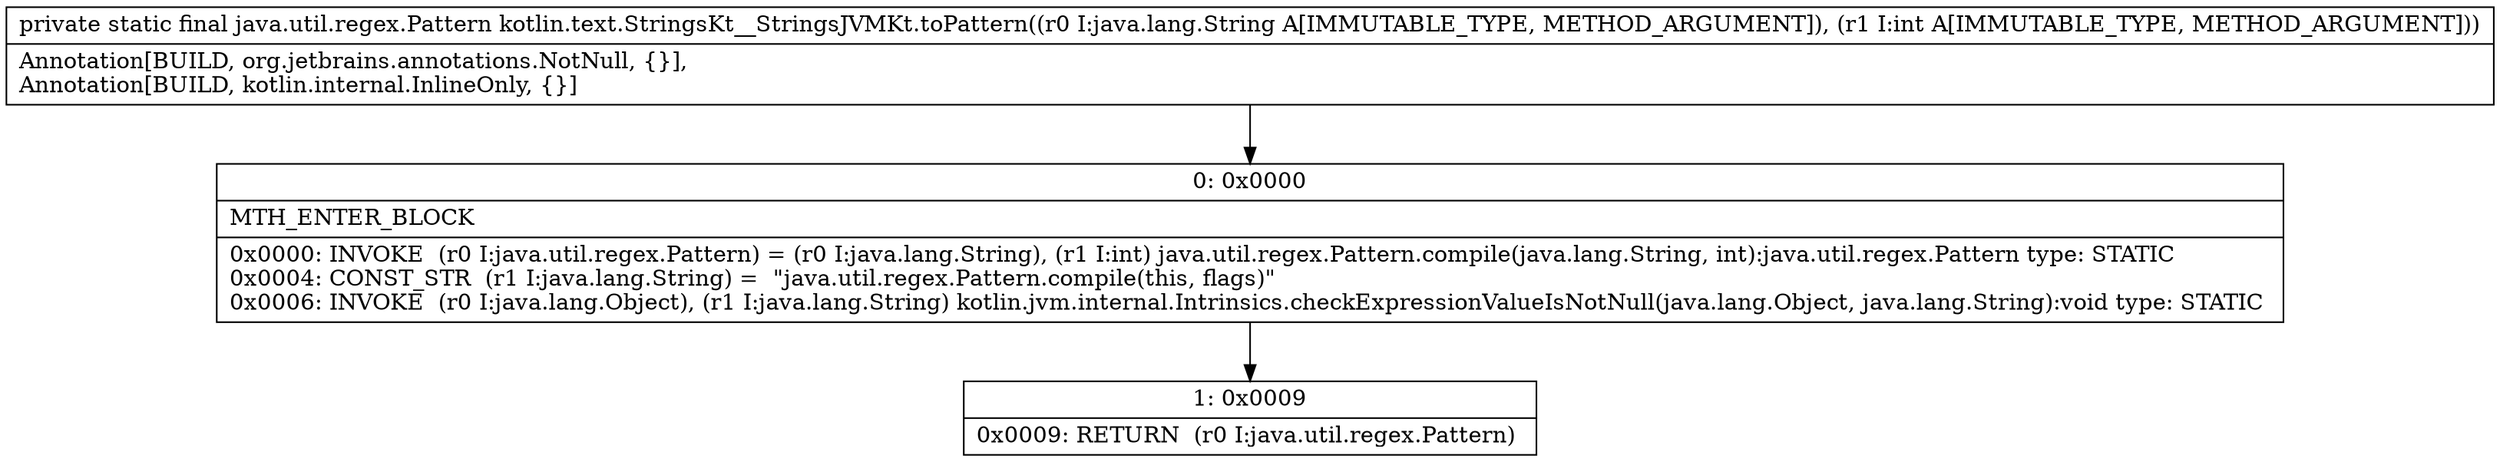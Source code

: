 digraph "CFG forkotlin.text.StringsKt__StringsJVMKt.toPattern(Ljava\/lang\/String;I)Ljava\/util\/regex\/Pattern;" {
Node_0 [shape=record,label="{0\:\ 0x0000|MTH_ENTER_BLOCK\l|0x0000: INVOKE  (r0 I:java.util.regex.Pattern) = (r0 I:java.lang.String), (r1 I:int) java.util.regex.Pattern.compile(java.lang.String, int):java.util.regex.Pattern type: STATIC \l0x0004: CONST_STR  (r1 I:java.lang.String) =  \"java.util.regex.Pattern.compile(this, flags)\" \l0x0006: INVOKE  (r0 I:java.lang.Object), (r1 I:java.lang.String) kotlin.jvm.internal.Intrinsics.checkExpressionValueIsNotNull(java.lang.Object, java.lang.String):void type: STATIC \l}"];
Node_1 [shape=record,label="{1\:\ 0x0009|0x0009: RETURN  (r0 I:java.util.regex.Pattern) \l}"];
MethodNode[shape=record,label="{private static final java.util.regex.Pattern kotlin.text.StringsKt__StringsJVMKt.toPattern((r0 I:java.lang.String A[IMMUTABLE_TYPE, METHOD_ARGUMENT]), (r1 I:int A[IMMUTABLE_TYPE, METHOD_ARGUMENT]))  | Annotation[BUILD, org.jetbrains.annotations.NotNull, \{\}], \lAnnotation[BUILD, kotlin.internal.InlineOnly, \{\}]\l}"];
MethodNode -> Node_0;
Node_0 -> Node_1;
}

